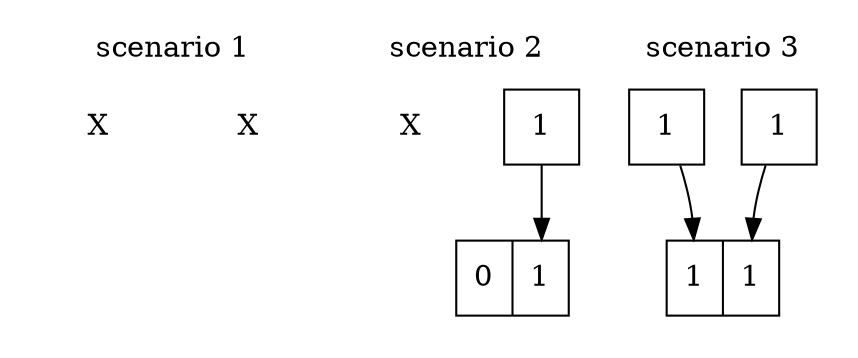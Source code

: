 digraph {
    subgraph clusterScenario1 {
        label = "scenario 1"
        color = "none"

        scen1_block_src_1 [
            label = "X"
            shape = "plaintext"
        ]
        scen1_block_src_2 [
            label = "X"
            shape = "plaintext"
        ]
    }

    subgraph clusterScenario2 {
        label = "scenario 2"
        color = "none"

        scen2_block_src_1 [
            label = "1"
            shape = "square"
        ]
        scen2_block_src_2 [
            label = "X"
            shape = "plaintext"
        ]
        scen2_block_dst [
            label = "<1> 0 | <2> 1"
            shape = "record"
        ]

        scen2_block_src_1 -> scen2_block_dst:2
    }

    subgraph clusterScenario3 {
        label = "scenario 3"
        color = "none"

        scen3_block_src_1 [
            label = "1"
            shape = "square"
        ]
        scen3_block_src_2 [
            label = "1"
            shape = "square"
        ]
        scen3_block_dst [
            label = "<1> 1 | <2> 1"
            shape = "record"
        ]

        scen3_block_src_1 -> scen3_block_dst:1
        scen3_block_src_2 -> scen3_block_dst:2
    }
}